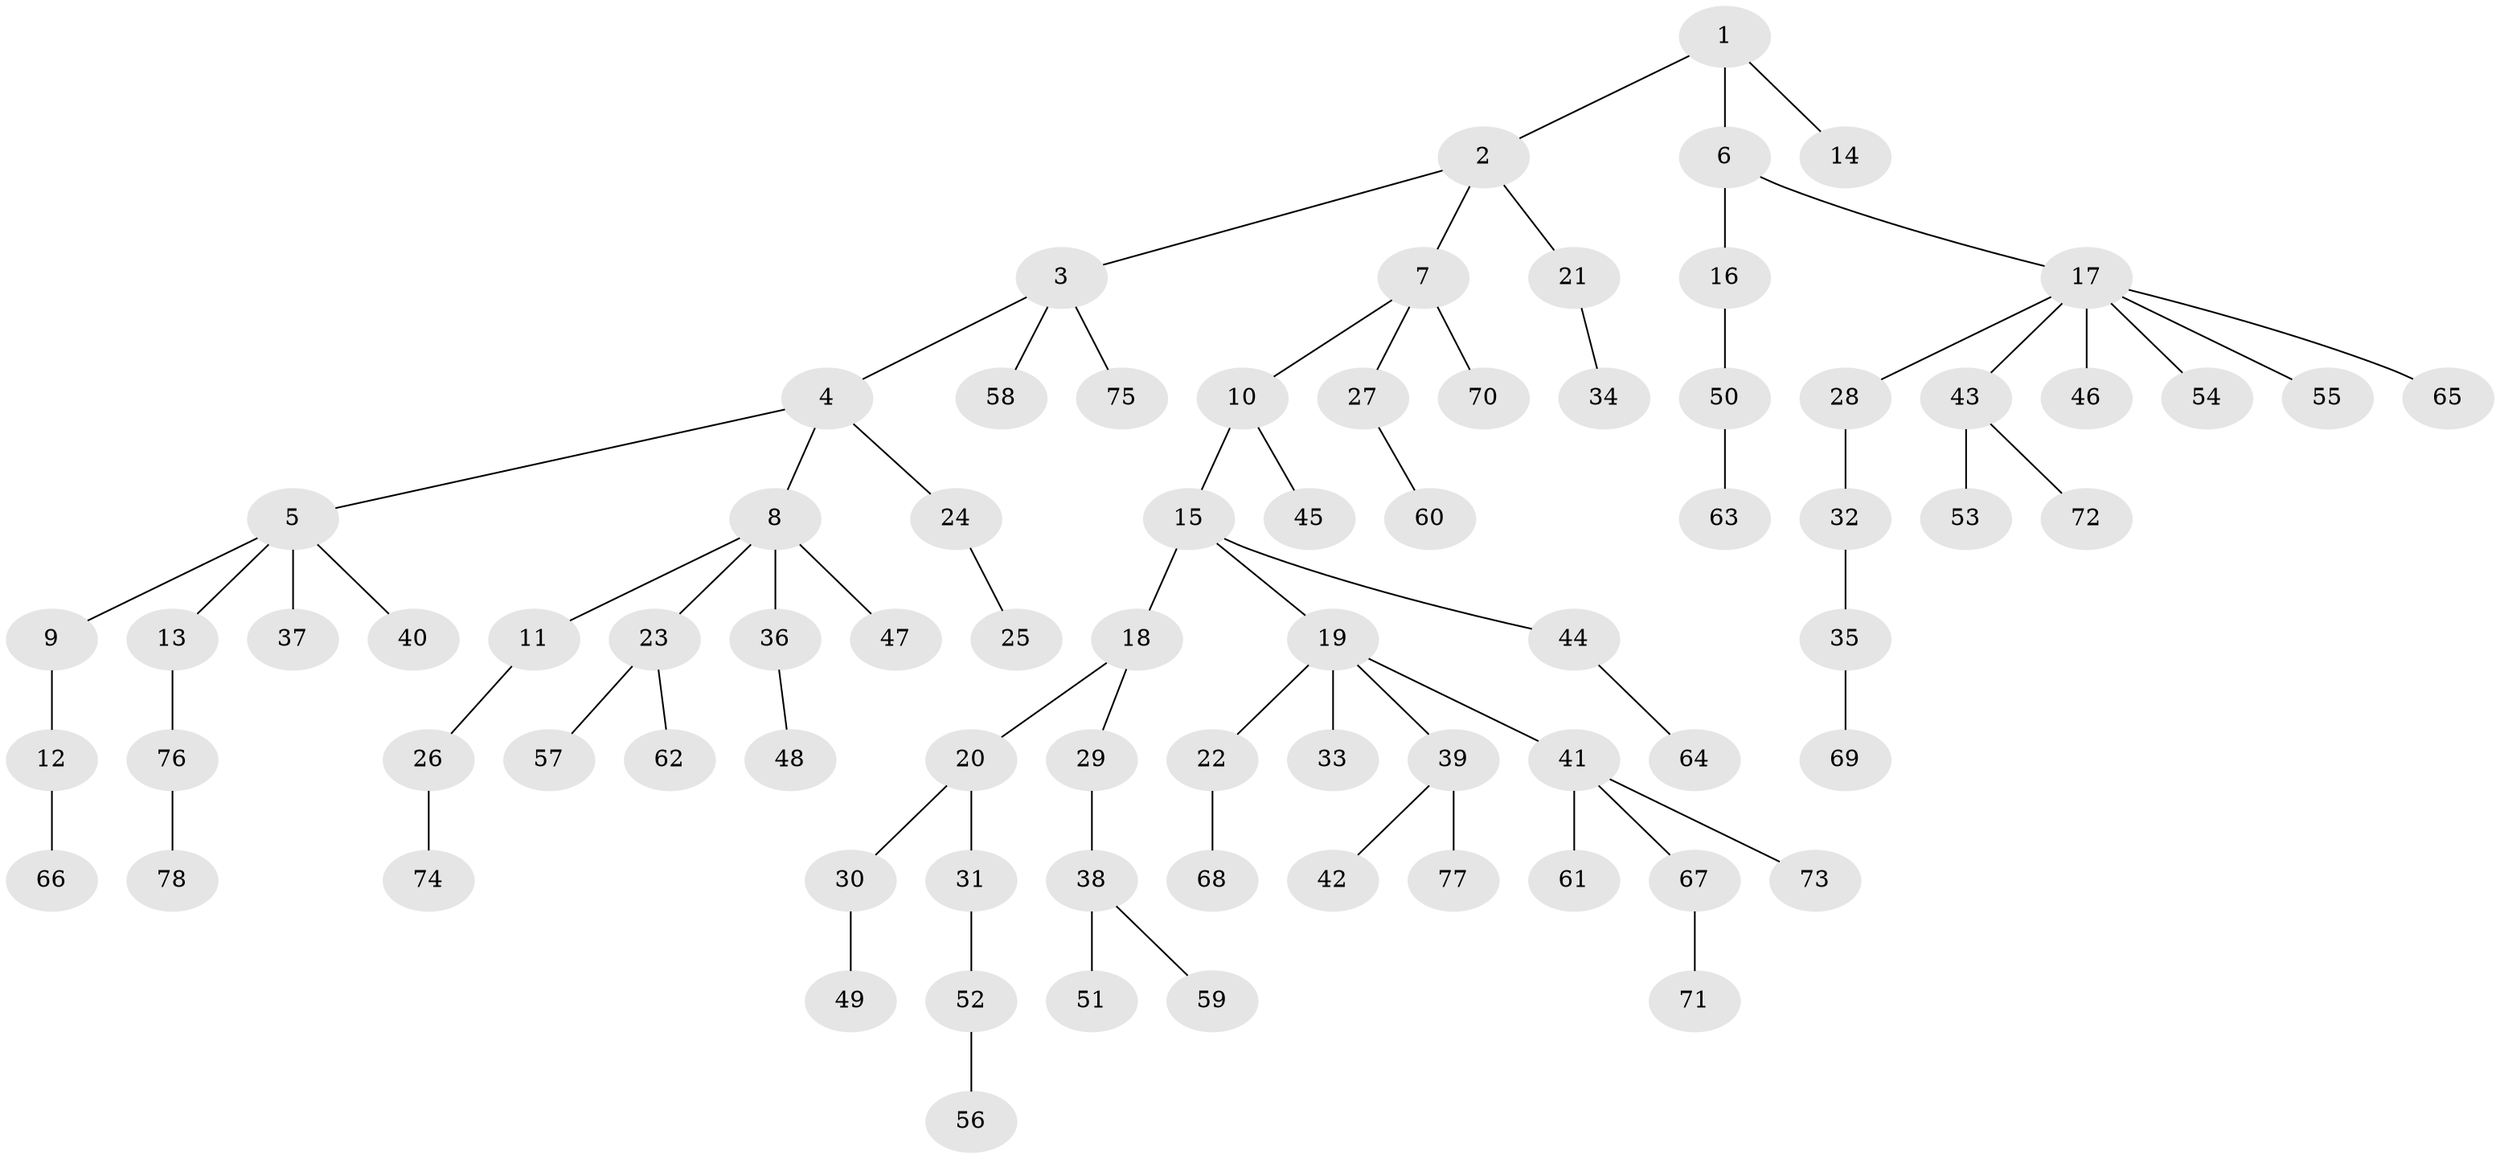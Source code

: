 // coarse degree distribution, {2: 0.26785714285714285, 4: 0.10714285714285714, 3: 0.14285714285714285, 1: 0.4642857142857143, 6: 0.017857142857142856}
// Generated by graph-tools (version 1.1) at 2025/51/03/04/25 22:51:45]
// undirected, 78 vertices, 77 edges
graph export_dot {
  node [color=gray90,style=filled];
  1;
  2;
  3;
  4;
  5;
  6;
  7;
  8;
  9;
  10;
  11;
  12;
  13;
  14;
  15;
  16;
  17;
  18;
  19;
  20;
  21;
  22;
  23;
  24;
  25;
  26;
  27;
  28;
  29;
  30;
  31;
  32;
  33;
  34;
  35;
  36;
  37;
  38;
  39;
  40;
  41;
  42;
  43;
  44;
  45;
  46;
  47;
  48;
  49;
  50;
  51;
  52;
  53;
  54;
  55;
  56;
  57;
  58;
  59;
  60;
  61;
  62;
  63;
  64;
  65;
  66;
  67;
  68;
  69;
  70;
  71;
  72;
  73;
  74;
  75;
  76;
  77;
  78;
  1 -- 2;
  1 -- 6;
  1 -- 14;
  2 -- 3;
  2 -- 7;
  2 -- 21;
  3 -- 4;
  3 -- 58;
  3 -- 75;
  4 -- 5;
  4 -- 8;
  4 -- 24;
  5 -- 9;
  5 -- 13;
  5 -- 37;
  5 -- 40;
  6 -- 16;
  6 -- 17;
  7 -- 10;
  7 -- 27;
  7 -- 70;
  8 -- 11;
  8 -- 23;
  8 -- 36;
  8 -- 47;
  9 -- 12;
  10 -- 15;
  10 -- 45;
  11 -- 26;
  12 -- 66;
  13 -- 76;
  15 -- 18;
  15 -- 19;
  15 -- 44;
  16 -- 50;
  17 -- 28;
  17 -- 43;
  17 -- 46;
  17 -- 54;
  17 -- 55;
  17 -- 65;
  18 -- 20;
  18 -- 29;
  19 -- 22;
  19 -- 33;
  19 -- 39;
  19 -- 41;
  20 -- 30;
  20 -- 31;
  21 -- 34;
  22 -- 68;
  23 -- 57;
  23 -- 62;
  24 -- 25;
  26 -- 74;
  27 -- 60;
  28 -- 32;
  29 -- 38;
  30 -- 49;
  31 -- 52;
  32 -- 35;
  35 -- 69;
  36 -- 48;
  38 -- 51;
  38 -- 59;
  39 -- 42;
  39 -- 77;
  41 -- 61;
  41 -- 67;
  41 -- 73;
  43 -- 53;
  43 -- 72;
  44 -- 64;
  50 -- 63;
  52 -- 56;
  67 -- 71;
  76 -- 78;
}
